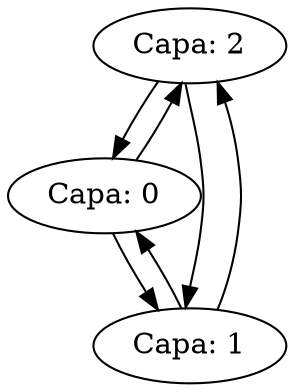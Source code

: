 digraph G{
edge[color = black, dit= both];
nodo1616803508[label="Capa: 2"];
nodo1355883514[label="Capa: 0"];
nodo1616803508->nodo1355883514
nodo1355883514->nodo1616803508
nodo1355883514[label="Capa: 0"];
nodo746866317[label="Capa: 1"];
nodo1355883514->nodo746866317
nodo746866317->nodo1355883514
nodo746866317[label="Capa: 1"];
nodo1616803508[label="Capa: 2"];
nodo746866317->nodo1616803508
nodo1616803508->nodo746866317
}